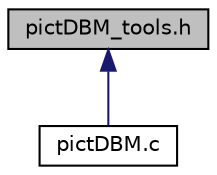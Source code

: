 digraph "pictDBM_tools.h"
{
  edge [fontname="Helvetica",fontsize="10",labelfontname="Helvetica",labelfontsize="10"];
  node [fontname="Helvetica",fontsize="10",shape=record];
  Node1 [label="pictDBM_tools.h",height=0.2,width=0.4,color="black", fillcolor="grey75", style="filled", fontcolor="black"];
  Node1 -> Node2 [dir="back",color="midnightblue",fontsize="10",style="solid",fontname="Helvetica"];
  Node2 [label="pictDBM.c",height=0.2,width=0.4,color="black", fillcolor="white", style="filled",URL="$pictDBM_8c.html",tooltip="pictDB Manager: command line interpretor for pictDB core commands. "];
}
